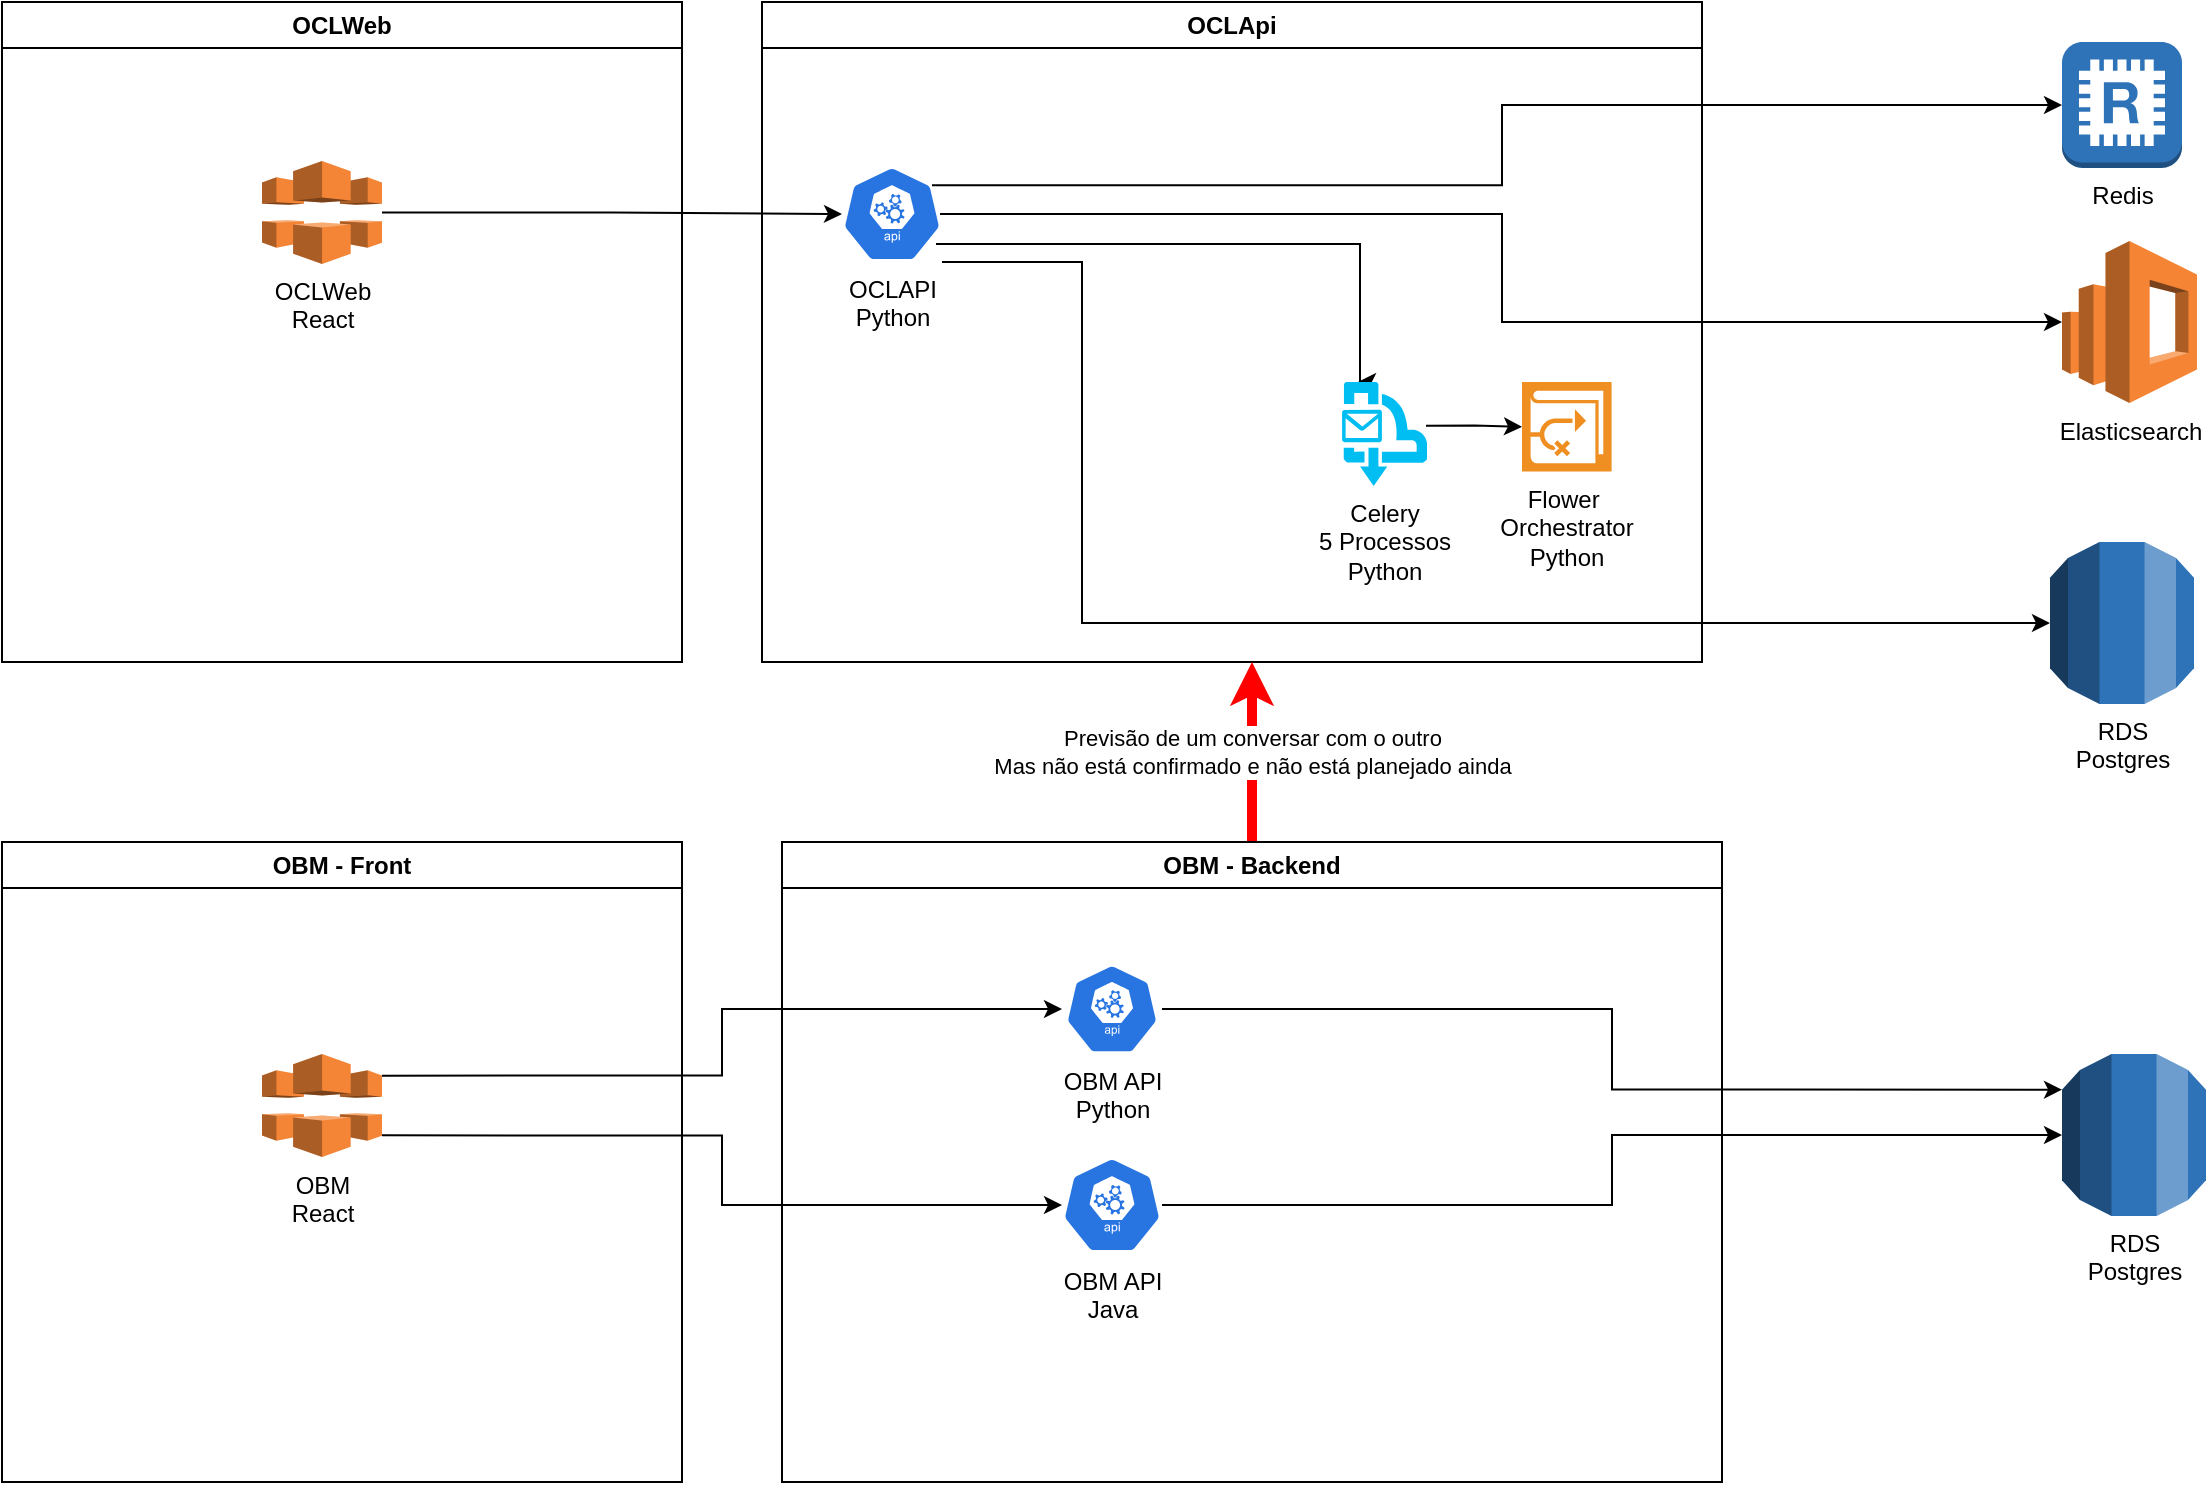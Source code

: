 <mxfile version="21.4.0" type="onedrive">
  <diagram id="Ht1M8jgEwFfnCIfOTk4-" name="Page-1">
    <mxGraphModel dx="1674" dy="788" grid="1" gridSize="10" guides="1" tooltips="1" connect="1" arrows="1" fold="1" page="1" pageScale="1" pageWidth="1169" pageHeight="827" math="0" shadow="0">
      <root>
        <mxCell id="0" />
        <mxCell id="1" parent="0" />
        <mxCell id="36ijze459BlmUgiJYiWi-1" value="OCLWeb" style="swimlane;whiteSpace=wrap;html=1;" parent="1" vertex="1">
          <mxGeometry x="20" y="50" width="340" height="330" as="geometry" />
        </mxCell>
        <mxCell id="36ijze459BlmUgiJYiWi-7" value="OCLWeb&lt;br&gt;React" style="outlineConnect=0;dashed=0;verticalLabelPosition=bottom;verticalAlign=top;align=center;html=1;shape=mxgraph.aws3.cloudfront;fillColor=#F58536;gradientColor=none;" parent="36ijze459BlmUgiJYiWi-1" vertex="1">
          <mxGeometry x="130" y="79.5" width="60" height="51.5" as="geometry" />
        </mxCell>
        <mxCell id="36ijze459BlmUgiJYiWi-2" value="OCLApi" style="swimlane;whiteSpace=wrap;html=1;" parent="1" vertex="1">
          <mxGeometry x="400" y="50" width="470" height="330" as="geometry" />
        </mxCell>
        <mxCell id="36ijze459BlmUgiJYiWi-14" style="edgeStyle=orthogonalEdgeStyle;rounded=0;orthogonalLoop=1;jettySize=auto;html=1;entryX=0.188;entryY=0;entryDx=0;entryDy=0;entryPerimeter=0;exitX=0.94;exitY=0.813;exitDx=0;exitDy=0;exitPerimeter=0;" parent="36ijze459BlmUgiJYiWi-2" source="36ijze459BlmUgiJYiWi-11" target="36ijze459BlmUgiJYiWi-13" edge="1">
          <mxGeometry relative="1" as="geometry">
            <Array as="points">
              <mxPoint x="299" y="121" />
            </Array>
          </mxGeometry>
        </mxCell>
        <mxCell id="36ijze459BlmUgiJYiWi-11" value="OCLAPI&lt;br&gt;Python" style="sketch=0;html=1;dashed=0;whitespace=wrap;fillColor=#2875E2;strokeColor=#ffffff;points=[[0.005,0.63,0],[0.1,0.2,0],[0.9,0.2,0],[0.5,0,0],[0.995,0.63,0],[0.72,0.99,0],[0.5,1,0],[0.28,0.99,0]];verticalLabelPosition=bottom;align=center;verticalAlign=top;shape=mxgraph.kubernetes.icon;prIcon=api" parent="36ijze459BlmUgiJYiWi-2" vertex="1">
          <mxGeometry x="40" y="82" width="50" height="48" as="geometry" />
        </mxCell>
        <mxCell id="36ijze459BlmUgiJYiWi-16" style="edgeStyle=orthogonalEdgeStyle;rounded=0;orthogonalLoop=1;jettySize=auto;html=1;exitX=0.988;exitY=0.42;exitDx=0;exitDy=0;exitPerimeter=0;" parent="36ijze459BlmUgiJYiWi-2" source="36ijze459BlmUgiJYiWi-13" target="36ijze459BlmUgiJYiWi-15" edge="1">
          <mxGeometry relative="1" as="geometry" />
        </mxCell>
        <mxCell id="36ijze459BlmUgiJYiWi-13" value="Celery&lt;br&gt;5 Processos&lt;br&gt;Python" style="verticalLabelPosition=bottom;html=1;verticalAlign=top;align=center;strokeColor=none;fillColor=#00BEF2;shape=mxgraph.azure.service_bus_queues;pointerEvents=1;" parent="36ijze459BlmUgiJYiWi-2" vertex="1">
          <mxGeometry x="290" y="190" width="42.5" height="52" as="geometry" />
        </mxCell>
        <mxCell id="36ijze459BlmUgiJYiWi-15" value="Flower&amp;nbsp;&lt;br&gt;Orchestrator&lt;br&gt;Python" style="shadow=0;dashed=0;html=1;strokeColor=none;fillColor=#EF8F21;labelPosition=center;verticalLabelPosition=bottom;verticalAlign=top;align=center;outlineConnect=0;shape=mxgraph.veeam.availability_orchestrator;" parent="36ijze459BlmUgiJYiWi-2" vertex="1">
          <mxGeometry x="380" y="190" width="44.8" height="44.8" as="geometry" />
        </mxCell>
        <mxCell id="36ijze459BlmUgiJYiWi-4" value="OBM - Front" style="swimlane;whiteSpace=wrap;html=1;" parent="1" vertex="1">
          <mxGeometry x="20" y="470" width="340" height="320" as="geometry" />
        </mxCell>
        <mxCell id="36ijze459BlmUgiJYiWi-17" value="OBM&lt;br&gt;React" style="outlineConnect=0;dashed=0;verticalLabelPosition=bottom;verticalAlign=top;align=center;html=1;shape=mxgraph.aws3.cloudfront;fillColor=#F58536;gradientColor=none;" parent="36ijze459BlmUgiJYiWi-4" vertex="1">
          <mxGeometry x="130" y="106" width="60" height="51.5" as="geometry" />
        </mxCell>
        <mxCell id="36ijze459BlmUgiJYiWi-31" value="Previsão de um conversar com o outro&lt;br&gt;Mas não está confirmado e não está planejado ainda" style="edgeStyle=orthogonalEdgeStyle;rounded=0;orthogonalLoop=1;jettySize=auto;html=1;fillColor=#f8cecc;strokeColor=#FF0000;strokeWidth=5;" parent="1" source="36ijze459BlmUgiJYiWi-5" edge="1">
          <mxGeometry relative="1" as="geometry">
            <mxPoint x="645" y="380" as="targetPoint" />
          </mxGeometry>
        </mxCell>
        <mxCell id="36ijze459BlmUgiJYiWi-5" value="OBM - Backend" style="swimlane;whiteSpace=wrap;html=1;" parent="1" vertex="1">
          <mxGeometry x="410" y="470" width="470" height="320" as="geometry" />
        </mxCell>
        <mxCell id="36ijze459BlmUgiJYiWi-18" value="OBM API&lt;br&gt;Python" style="sketch=0;html=1;dashed=0;whitespace=wrap;fillColor=#2875E2;strokeColor=#ffffff;points=[[0.005,0.63,0],[0.1,0.2,0],[0.9,0.2,0],[0.5,0,0],[0.995,0.63,0],[0.72,0.99,0],[0.5,1,0],[0.28,0.99,0]];verticalLabelPosition=bottom;align=center;verticalAlign=top;shape=mxgraph.kubernetes.icon;prIcon=api" parent="36ijze459BlmUgiJYiWi-5" vertex="1">
          <mxGeometry x="140" y="61" width="50" height="45" as="geometry" />
        </mxCell>
        <mxCell id="36ijze459BlmUgiJYiWi-20" value="OBM API&lt;br&gt;Java" style="sketch=0;html=1;dashed=0;whitespace=wrap;fillColor=#2875E2;strokeColor=#ffffff;points=[[0.005,0.63,0],[0.1,0.2,0],[0.9,0.2,0],[0.5,0,0],[0.995,0.63,0],[0.72,0.99,0],[0.5,1,0],[0.28,0.99,0]];verticalLabelPosition=bottom;align=center;verticalAlign=top;shape=mxgraph.kubernetes.icon;prIcon=api" parent="36ijze459BlmUgiJYiWi-5" vertex="1">
          <mxGeometry x="140" y="157.5" width="50" height="48" as="geometry" />
        </mxCell>
        <mxCell id="36ijze459BlmUgiJYiWi-12" style="edgeStyle=orthogonalEdgeStyle;rounded=0;orthogonalLoop=1;jettySize=auto;html=1;" parent="1" source="36ijze459BlmUgiJYiWi-7" target="36ijze459BlmUgiJYiWi-11" edge="1">
          <mxGeometry relative="1" as="geometry" />
        </mxCell>
        <mxCell id="36ijze459BlmUgiJYiWi-19" style="edgeStyle=orthogonalEdgeStyle;rounded=0;orthogonalLoop=1;jettySize=auto;html=1;exitX=1;exitY=0.21;exitDx=0;exitDy=0;exitPerimeter=0;" parent="1" source="36ijze459BlmUgiJYiWi-17" target="36ijze459BlmUgiJYiWi-18" edge="1">
          <mxGeometry relative="1" as="geometry" />
        </mxCell>
        <mxCell id="36ijze459BlmUgiJYiWi-21" style="edgeStyle=orthogonalEdgeStyle;rounded=0;orthogonalLoop=1;jettySize=auto;html=1;exitX=1;exitY=0.79;exitDx=0;exitDy=0;exitPerimeter=0;" parent="1" source="36ijze459BlmUgiJYiWi-17" target="36ijze459BlmUgiJYiWi-20" edge="1">
          <mxGeometry relative="1" as="geometry" />
        </mxCell>
        <mxCell id="36ijze459BlmUgiJYiWi-22" value="RDS&lt;br&gt;Postgres" style="outlineConnect=0;dashed=0;verticalLabelPosition=bottom;verticalAlign=top;align=center;html=1;shape=mxgraph.aws3.rds;fillColor=#2E73B8;gradientColor=none;" parent="1" vertex="1">
          <mxGeometry x="1050" y="576" width="72" height="81" as="geometry" />
        </mxCell>
        <mxCell id="36ijze459BlmUgiJYiWi-23" style="edgeStyle=orthogonalEdgeStyle;rounded=0;orthogonalLoop=1;jettySize=auto;html=1;entryX=0;entryY=0.22;entryDx=0;entryDy=0;entryPerimeter=0;" parent="1" source="36ijze459BlmUgiJYiWi-18" target="36ijze459BlmUgiJYiWi-22" edge="1">
          <mxGeometry relative="1" as="geometry" />
        </mxCell>
        <mxCell id="36ijze459BlmUgiJYiWi-24" style="edgeStyle=orthogonalEdgeStyle;rounded=0;orthogonalLoop=1;jettySize=auto;html=1;entryX=0;entryY=0.5;entryDx=0;entryDy=0;entryPerimeter=0;" parent="1" source="36ijze459BlmUgiJYiWi-20" target="36ijze459BlmUgiJYiWi-22" edge="1">
          <mxGeometry relative="1" as="geometry">
            <mxPoint x="930" y="606" as="targetPoint" />
          </mxGeometry>
        </mxCell>
        <mxCell id="36ijze459BlmUgiJYiWi-25" value="RDS&lt;br&gt;Postgres" style="outlineConnect=0;dashed=0;verticalLabelPosition=bottom;verticalAlign=top;align=center;html=1;shape=mxgraph.aws3.rds;fillColor=#2E73B8;gradientColor=none;" parent="1" vertex="1">
          <mxGeometry x="1044" y="320" width="72" height="81" as="geometry" />
        </mxCell>
        <mxCell id="36ijze459BlmUgiJYiWi-26" value="Redis" style="outlineConnect=0;dashed=0;verticalLabelPosition=bottom;verticalAlign=top;align=center;html=1;shape=mxgraph.aws3.redis;fillColor=#2E73B8;gradientColor=none;" parent="1" vertex="1">
          <mxGeometry x="1050" y="70" width="60" height="63" as="geometry" />
        </mxCell>
        <mxCell id="36ijze459BlmUgiJYiWi-27" value="Elasticsearch" style="outlineConnect=0;dashed=0;verticalLabelPosition=bottom;verticalAlign=top;align=center;html=1;shape=mxgraph.aws3.elasticsearch_service;fillColor=#F58534;gradientColor=none;" parent="1" vertex="1">
          <mxGeometry x="1050" y="169.5" width="67.5" height="81" as="geometry" />
        </mxCell>
        <mxCell id="36ijze459BlmUgiJYiWi-28" style="edgeStyle=orthogonalEdgeStyle;rounded=0;orthogonalLoop=1;jettySize=auto;html=1;exitX=0.98;exitY=0.5;exitDx=0;exitDy=0;exitPerimeter=0;" parent="1" source="36ijze459BlmUgiJYiWi-11" target="36ijze459BlmUgiJYiWi-27" edge="1">
          <mxGeometry relative="1" as="geometry" />
        </mxCell>
        <mxCell id="36ijze459BlmUgiJYiWi-29" style="edgeStyle=orthogonalEdgeStyle;rounded=0;orthogonalLoop=1;jettySize=auto;html=1;entryX=0;entryY=0.5;entryDx=0;entryDy=0;entryPerimeter=0;exitX=0.9;exitY=0.2;exitDx=0;exitDy=0;exitPerimeter=0;" parent="1" source="36ijze459BlmUgiJYiWi-11" target="36ijze459BlmUgiJYiWi-26" edge="1">
          <mxGeometry relative="1" as="geometry" />
        </mxCell>
        <mxCell id="36ijze459BlmUgiJYiWi-30" style="edgeStyle=orthogonalEdgeStyle;rounded=0;orthogonalLoop=1;jettySize=auto;html=1;entryX=0;entryY=0.5;entryDx=0;entryDy=0;entryPerimeter=0;" parent="1" source="36ijze459BlmUgiJYiWi-11" target="36ijze459BlmUgiJYiWi-25" edge="1">
          <mxGeometry relative="1" as="geometry">
            <Array as="points">
              <mxPoint x="560" y="180" />
              <mxPoint x="560" y="361" />
            </Array>
          </mxGeometry>
        </mxCell>
      </root>
    </mxGraphModel>
  </diagram>
</mxfile>
